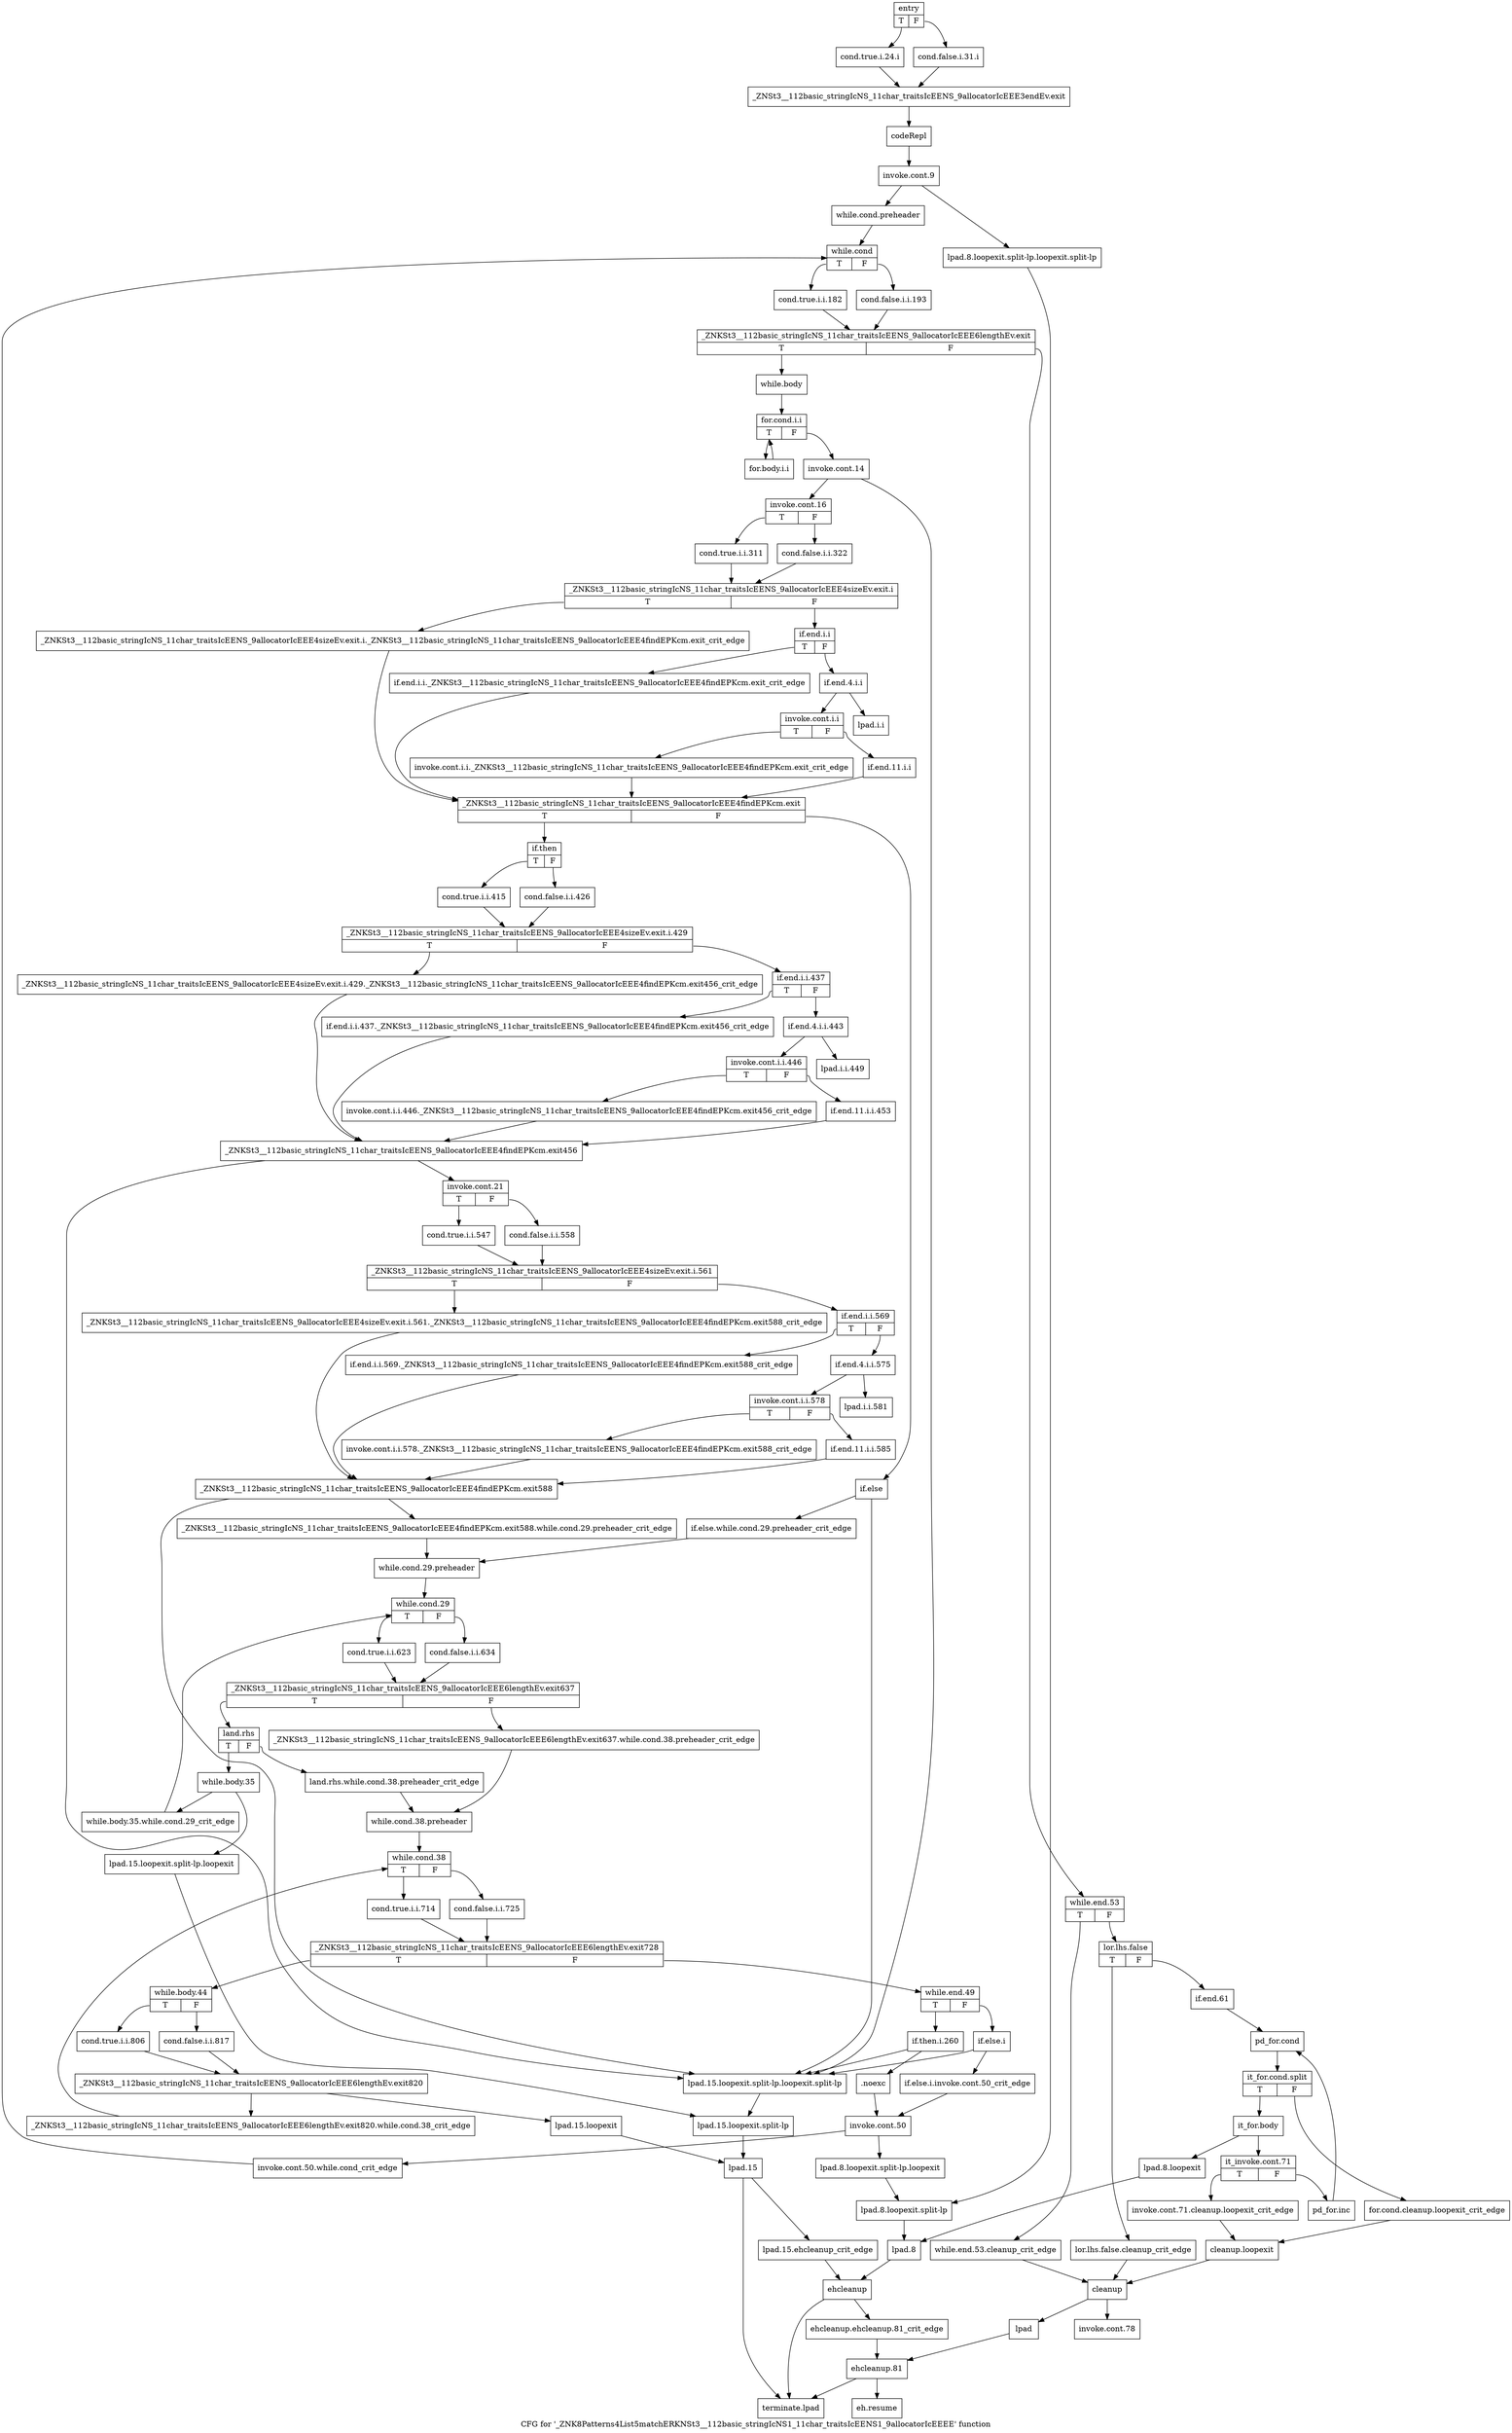 digraph "CFG for '_ZNK8Patterns4List5matchERKNSt3__112basic_stringIcNS1_11char_traitsIcEENS1_9allocatorIcEEEE' function" {
	label="CFG for '_ZNK8Patterns4List5matchERKNSt3__112basic_stringIcNS1_11char_traitsIcEENS1_9allocatorIcEEEE' function";

	Node0x68d6e30 [shape=record,label="{entry|{<s0>T|<s1>F}}"];
	Node0x68d6e30:s0 -> Node0x68d6e80;
	Node0x68d6e30:s1 -> Node0x68d6ed0;
	Node0x68d6e80 [shape=record,label="{cond.true.i.24.i}"];
	Node0x68d6e80 -> Node0x68d6f20;
	Node0x68d6ed0 [shape=record,label="{cond.false.i.31.i}"];
	Node0x68d6ed0 -> Node0x68d6f20;
	Node0x68d6f20 [shape=record,label="{_ZNSt3__112basic_stringIcNS_11char_traitsIcEENS_9allocatorIcEEE3endEv.exit}"];
	Node0x68d6f20 -> Node0x68d6f70;
	Node0x68d6f70 [shape=record,label="{codeRepl}"];
	Node0x68d6f70 -> Node0x68d6fc0;
	Node0x68d6fc0 [shape=record,label="{invoke.cont.9}"];
	Node0x68d6fc0 -> Node0x68d7010;
	Node0x68d6fc0 -> Node0x68d8050;
	Node0x68d7010 [shape=record,label="{while.cond.preheader}"];
	Node0x68d7010 -> Node0x68d7060;
	Node0x68d7060 [shape=record,label="{while.cond|{<s0>T|<s1>F}}"];
	Node0x68d7060:s0 -> Node0x68d70b0;
	Node0x68d7060:s1 -> Node0x68d7100;
	Node0x68d70b0 [shape=record,label="{cond.true.i.i.182}"];
	Node0x68d70b0 -> Node0x68d7150;
	Node0x68d7100 [shape=record,label="{cond.false.i.i.193}"];
	Node0x68d7100 -> Node0x68d7150;
	Node0x68d7150 [shape=record,label="{_ZNKSt3__112basic_stringIcNS_11char_traitsIcEENS_9allocatorIcEEE6lengthEv.exit|{<s0>T|<s1>F}}"];
	Node0x68d7150:s0 -> Node0x68d71a0;
	Node0x68d7150:s1 -> Node0x68d8c30;
	Node0x68d71a0 [shape=record,label="{while.body}"];
	Node0x68d71a0 -> Node0x68d71f0;
	Node0x68d71f0 [shape=record,label="{for.cond.i.i|{<s0>T|<s1>F}}"];
	Node0x68d71f0:s0 -> Node0x68d7240;
	Node0x68d71f0:s1 -> Node0x68d7290;
	Node0x68d7240 [shape=record,label="{for.body.i.i}"];
	Node0x68d7240 -> Node0x68d71f0;
	Node0x68d7290 [shape=record,label="{invoke.cont.14}"];
	Node0x68d7290 -> Node0x68d72e0;
	Node0x68d7290 -> Node0x68d81e0;
	Node0x68d72e0 [shape=record,label="{invoke.cont.16|{<s0>T|<s1>F}}"];
	Node0x68d72e0:s0 -> Node0x68d7330;
	Node0x68d72e0:s1 -> Node0x68d7380;
	Node0x68d7330 [shape=record,label="{cond.true.i.i.311}"];
	Node0x68d7330 -> Node0x68d73d0;
	Node0x68d7380 [shape=record,label="{cond.false.i.i.322}"];
	Node0x68d7380 -> Node0x68d73d0;
	Node0x68d73d0 [shape=record,label="{_ZNKSt3__112basic_stringIcNS_11char_traitsIcEENS_9allocatorIcEEE4sizeEv.exit.i|{<s0>T|<s1>F}}"];
	Node0x68d73d0:s0 -> Node0x68d7420;
	Node0x68d73d0:s1 -> Node0x68d7470;
	Node0x68d7420 [shape=record,label="{_ZNKSt3__112basic_stringIcNS_11char_traitsIcEENS_9allocatorIcEEE4sizeEv.exit.i._ZNKSt3__112basic_stringIcNS_11char_traitsIcEENS_9allocatorIcEEE4findEPKcm.exit_crit_edge}"];
	Node0x68d7420 -> Node0x68d76a0;
	Node0x68d7470 [shape=record,label="{if.end.i.i|{<s0>T|<s1>F}}"];
	Node0x68d7470:s0 -> Node0x68d74c0;
	Node0x68d7470:s1 -> Node0x68d7510;
	Node0x68d74c0 [shape=record,label="{if.end.i.i._ZNKSt3__112basic_stringIcNS_11char_traitsIcEENS_9allocatorIcEEE4findEPKcm.exit_crit_edge}"];
	Node0x68d74c0 -> Node0x68d76a0;
	Node0x68d7510 [shape=record,label="{if.end.4.i.i}"];
	Node0x68d7510 -> Node0x68d7560;
	Node0x68d7510 -> Node0x68d7600;
	Node0x68d7560 [shape=record,label="{invoke.cont.i.i|{<s0>T|<s1>F}}"];
	Node0x68d7560:s0 -> Node0x68d75b0;
	Node0x68d7560:s1 -> Node0x68d7650;
	Node0x68d75b0 [shape=record,label="{invoke.cont.i.i._ZNKSt3__112basic_stringIcNS_11char_traitsIcEENS_9allocatorIcEEE4findEPKcm.exit_crit_edge}"];
	Node0x68d75b0 -> Node0x68d76a0;
	Node0x68d7600 [shape=record,label="{lpad.i.i}"];
	Node0x68d7650 [shape=record,label="{if.end.11.i.i}"];
	Node0x68d7650 -> Node0x68d76a0;
	Node0x68d76a0 [shape=record,label="{_ZNKSt3__112basic_stringIcNS_11char_traitsIcEENS_9allocatorIcEEE4findEPKcm.exit|{<s0>T|<s1>F}}"];
	Node0x68d76a0:s0 -> Node0x68d76f0;
	Node0x68d76a0:s1 -> Node0x68d8320;
	Node0x68d76f0 [shape=record,label="{if.then|{<s0>T|<s1>F}}"];
	Node0x68d76f0:s0 -> Node0x68d7740;
	Node0x68d76f0:s1 -> Node0x68d7790;
	Node0x68d7740 [shape=record,label="{cond.true.i.i.415}"];
	Node0x68d7740 -> Node0x68d77e0;
	Node0x68d7790 [shape=record,label="{cond.false.i.i.426}"];
	Node0x68d7790 -> Node0x68d77e0;
	Node0x68d77e0 [shape=record,label="{_ZNKSt3__112basic_stringIcNS_11char_traitsIcEENS_9allocatorIcEEE4sizeEv.exit.i.429|{<s0>T|<s1>F}}"];
	Node0x68d77e0:s0 -> Node0x68d7830;
	Node0x68d77e0:s1 -> Node0x68d7880;
	Node0x68d7830 [shape=record,label="{_ZNKSt3__112basic_stringIcNS_11char_traitsIcEENS_9allocatorIcEEE4sizeEv.exit.i.429._ZNKSt3__112basic_stringIcNS_11char_traitsIcEENS_9allocatorIcEEE4findEPKcm.exit456_crit_edge}"];
	Node0x68d7830 -> Node0x68d7ab0;
	Node0x68d7880 [shape=record,label="{if.end.i.i.437|{<s0>T|<s1>F}}"];
	Node0x68d7880:s0 -> Node0x68d78d0;
	Node0x68d7880:s1 -> Node0x68d7920;
	Node0x68d78d0 [shape=record,label="{if.end.i.i.437._ZNKSt3__112basic_stringIcNS_11char_traitsIcEENS_9allocatorIcEEE4findEPKcm.exit456_crit_edge}"];
	Node0x68d78d0 -> Node0x68d7ab0;
	Node0x68d7920 [shape=record,label="{if.end.4.i.i.443}"];
	Node0x68d7920 -> Node0x68d7970;
	Node0x68d7920 -> Node0x68d7a10;
	Node0x68d7970 [shape=record,label="{invoke.cont.i.i.446|{<s0>T|<s1>F}}"];
	Node0x68d7970:s0 -> Node0x68d79c0;
	Node0x68d7970:s1 -> Node0x68d7a60;
	Node0x68d79c0 [shape=record,label="{invoke.cont.i.i.446._ZNKSt3__112basic_stringIcNS_11char_traitsIcEENS_9allocatorIcEEE4findEPKcm.exit456_crit_edge}"];
	Node0x68d79c0 -> Node0x68d7ab0;
	Node0x68d7a10 [shape=record,label="{lpad.i.i.449}"];
	Node0x68d7a60 [shape=record,label="{if.end.11.i.i.453}"];
	Node0x68d7a60 -> Node0x68d7ab0;
	Node0x68d7ab0 [shape=record,label="{_ZNKSt3__112basic_stringIcNS_11char_traitsIcEENS_9allocatorIcEEE4findEPKcm.exit456}"];
	Node0x68d7ab0 -> Node0x68d7b00;
	Node0x68d7ab0 -> Node0x68d81e0;
	Node0x68d7b00 [shape=record,label="{invoke.cont.21|{<s0>T|<s1>F}}"];
	Node0x68d7b00:s0 -> Node0x68d7b50;
	Node0x68d7b00:s1 -> Node0x68d7ba0;
	Node0x68d7b50 [shape=record,label="{cond.true.i.i.547}"];
	Node0x68d7b50 -> Node0x68d7bf0;
	Node0x68d7ba0 [shape=record,label="{cond.false.i.i.558}"];
	Node0x68d7ba0 -> Node0x68d7bf0;
	Node0x68d7bf0 [shape=record,label="{_ZNKSt3__112basic_stringIcNS_11char_traitsIcEENS_9allocatorIcEEE4sizeEv.exit.i.561|{<s0>T|<s1>F}}"];
	Node0x68d7bf0:s0 -> Node0x68d7c40;
	Node0x68d7bf0:s1 -> Node0x68d7c90;
	Node0x68d7c40 [shape=record,label="{_ZNKSt3__112basic_stringIcNS_11char_traitsIcEENS_9allocatorIcEEE4sizeEv.exit.i.561._ZNKSt3__112basic_stringIcNS_11char_traitsIcEENS_9allocatorIcEEE4findEPKcm.exit588_crit_edge}"];
	Node0x68d7c40 -> Node0x68d7ec0;
	Node0x68d7c90 [shape=record,label="{if.end.i.i.569|{<s0>T|<s1>F}}"];
	Node0x68d7c90:s0 -> Node0x68d7ce0;
	Node0x68d7c90:s1 -> Node0x68d7d30;
	Node0x68d7ce0 [shape=record,label="{if.end.i.i.569._ZNKSt3__112basic_stringIcNS_11char_traitsIcEENS_9allocatorIcEEE4findEPKcm.exit588_crit_edge}"];
	Node0x68d7ce0 -> Node0x68d7ec0;
	Node0x68d7d30 [shape=record,label="{if.end.4.i.i.575}"];
	Node0x68d7d30 -> Node0x68d7d80;
	Node0x68d7d30 -> Node0x68d7e20;
	Node0x68d7d80 [shape=record,label="{invoke.cont.i.i.578|{<s0>T|<s1>F}}"];
	Node0x68d7d80:s0 -> Node0x68d7dd0;
	Node0x68d7d80:s1 -> Node0x68d7e70;
	Node0x68d7dd0 [shape=record,label="{invoke.cont.i.i.578._ZNKSt3__112basic_stringIcNS_11char_traitsIcEENS_9allocatorIcEEE4findEPKcm.exit588_crit_edge}"];
	Node0x68d7dd0 -> Node0x68d7ec0;
	Node0x68d7e20 [shape=record,label="{lpad.i.i.581}"];
	Node0x68d7e70 [shape=record,label="{if.end.11.i.i.585}"];
	Node0x68d7e70 -> Node0x68d7ec0;
	Node0x68d7ec0 [shape=record,label="{_ZNKSt3__112basic_stringIcNS_11char_traitsIcEENS_9allocatorIcEEE4findEPKcm.exit588}"];
	Node0x68d7ec0 -> Node0x68d7f10;
	Node0x68d7ec0 -> Node0x68d81e0;
	Node0x68d7f10 [shape=record,label="{_ZNKSt3__112basic_stringIcNS_11char_traitsIcEENS_9allocatorIcEEE4findEPKcm.exit588.while.cond.29.preheader_crit_edge}"];
	Node0x68d7f10 -> Node0x68d83c0;
	Node0x68d7f60 [shape=record,label="{lpad}"];
	Node0x68d7f60 -> Node0x68d9130;
	Node0x68d7fb0 [shape=record,label="{lpad.8.loopexit}"];
	Node0x68d7fb0 -> Node0x68d80f0;
	Node0x68d8000 [shape=record,label="{lpad.8.loopexit.split-lp.loopexit}"];
	Node0x68d8000 -> Node0x68d80a0;
	Node0x68d8050 [shape=record,label="{lpad.8.loopexit.split-lp.loopexit.split-lp}"];
	Node0x68d8050 -> Node0x68d80a0;
	Node0x68d80a0 [shape=record,label="{lpad.8.loopexit.split-lp}"];
	Node0x68d80a0 -> Node0x68d80f0;
	Node0x68d80f0 [shape=record,label="{lpad.8}"];
	Node0x68d80f0 -> Node0x68d9090;
	Node0x68d8140 [shape=record,label="{lpad.15.loopexit}"];
	Node0x68d8140 -> Node0x68d8280;
	Node0x68d8190 [shape=record,label="{lpad.15.loopexit.split-lp.loopexit}"];
	Node0x68d8190 -> Node0x68d8230;
	Node0x68d81e0 [shape=record,label="{lpad.15.loopexit.split-lp.loopexit.split-lp}"];
	Node0x68d81e0 -> Node0x68d8230;
	Node0x68d8230 [shape=record,label="{lpad.15.loopexit.split-lp}"];
	Node0x68d8230 -> Node0x68d8280;
	Node0x68d8280 [shape=record,label="{lpad.15}"];
	Node0x68d8280 -> Node0x68d82d0;
	Node0x68d8280 -> Node0x68d91d0;
	Node0x68d82d0 [shape=record,label="{lpad.15.ehcleanup_crit_edge}"];
	Node0x68d82d0 -> Node0x68d9090;
	Node0x68d8320 [shape=record,label="{if.else}"];
	Node0x68d8320 -> Node0x68d8370;
	Node0x68d8320 -> Node0x68d81e0;
	Node0x68d8370 [shape=record,label="{if.else.while.cond.29.preheader_crit_edge}"];
	Node0x68d8370 -> Node0x68d83c0;
	Node0x68d83c0 [shape=record,label="{while.cond.29.preheader}"];
	Node0x68d83c0 -> Node0x68d8410;
	Node0x68d8410 [shape=record,label="{while.cond.29|{<s0>T|<s1>F}}"];
	Node0x68d8410:s0 -> Node0x68d8460;
	Node0x68d8410:s1 -> Node0x68d84b0;
	Node0x68d8460 [shape=record,label="{cond.true.i.i.623}"];
	Node0x68d8460 -> Node0x68d8500;
	Node0x68d84b0 [shape=record,label="{cond.false.i.i.634}"];
	Node0x68d84b0 -> Node0x68d8500;
	Node0x68d8500 [shape=record,label="{_ZNKSt3__112basic_stringIcNS_11char_traitsIcEENS_9allocatorIcEEE6lengthEv.exit637|{<s0>T|<s1>F}}"];
	Node0x68d8500:s0 -> Node0x68d85a0;
	Node0x68d8500:s1 -> Node0x68d8550;
	Node0x68d8550 [shape=record,label="{_ZNKSt3__112basic_stringIcNS_11char_traitsIcEENS_9allocatorIcEEE6lengthEv.exit637.while.cond.38.preheader_crit_edge}"];
	Node0x68d8550 -> Node0x68d8640;
	Node0x68d85a0 [shape=record,label="{land.rhs|{<s0>T|<s1>F}}"];
	Node0x68d85a0:s0 -> Node0x68d8690;
	Node0x68d85a0:s1 -> Node0x68d85f0;
	Node0x68d85f0 [shape=record,label="{land.rhs.while.cond.38.preheader_crit_edge}"];
	Node0x68d85f0 -> Node0x68d8640;
	Node0x68d8640 [shape=record,label="{while.cond.38.preheader}"];
	Node0x68d8640 -> Node0x68d8730;
	Node0x68d8690 [shape=record,label="{while.body.35}"];
	Node0x68d8690 -> Node0x68d86e0;
	Node0x68d8690 -> Node0x68d8190;
	Node0x68d86e0 [shape=record,label="{while.body.35.while.cond.29_crit_edge}"];
	Node0x68d86e0 -> Node0x68d8410;
	Node0x68d8730 [shape=record,label="{while.cond.38|{<s0>T|<s1>F}}"];
	Node0x68d8730:s0 -> Node0x68d8780;
	Node0x68d8730:s1 -> Node0x68d87d0;
	Node0x68d8780 [shape=record,label="{cond.true.i.i.714}"];
	Node0x68d8780 -> Node0x68d8820;
	Node0x68d87d0 [shape=record,label="{cond.false.i.i.725}"];
	Node0x68d87d0 -> Node0x68d8820;
	Node0x68d8820 [shape=record,label="{_ZNKSt3__112basic_stringIcNS_11char_traitsIcEENS_9allocatorIcEEE6lengthEv.exit728|{<s0>T|<s1>F}}"];
	Node0x68d8820:s0 -> Node0x68d8870;
	Node0x68d8820:s1 -> Node0x68d8a00;
	Node0x68d8870 [shape=record,label="{while.body.44|{<s0>T|<s1>F}}"];
	Node0x68d8870:s0 -> Node0x68d88c0;
	Node0x68d8870:s1 -> Node0x68d8910;
	Node0x68d88c0 [shape=record,label="{cond.true.i.i.806}"];
	Node0x68d88c0 -> Node0x68d8960;
	Node0x68d8910 [shape=record,label="{cond.false.i.i.817}"];
	Node0x68d8910 -> Node0x68d8960;
	Node0x68d8960 [shape=record,label="{_ZNKSt3__112basic_stringIcNS_11char_traitsIcEENS_9allocatorIcEEE6lengthEv.exit820}"];
	Node0x68d8960 -> Node0x68d89b0;
	Node0x68d8960 -> Node0x68d8140;
	Node0x68d89b0 [shape=record,label="{_ZNKSt3__112basic_stringIcNS_11char_traitsIcEENS_9allocatorIcEEE6lengthEv.exit820.while.cond.38_crit_edge}"];
	Node0x68d89b0 -> Node0x68d8730;
	Node0x68d8a00 [shape=record,label="{while.end.49|{<s0>T|<s1>F}}"];
	Node0x68d8a00:s0 -> Node0x68d8a50;
	Node0x68d8a00:s1 -> Node0x68d8af0;
	Node0x68d8a50 [shape=record,label="{if.then.i.260}"];
	Node0x68d8a50 -> Node0x68d8aa0;
	Node0x68d8a50 -> Node0x68d81e0;
	Node0x68d8aa0 [shape=record,label="{.noexc}"];
	Node0x68d8aa0 -> Node0x68d8b90;
	Node0x68d8af0 [shape=record,label="{if.else.i}"];
	Node0x68d8af0 -> Node0x68d8b40;
	Node0x68d8af0 -> Node0x68d81e0;
	Node0x68d8b40 [shape=record,label="{if.else.i.invoke.cont.50_crit_edge}"];
	Node0x68d8b40 -> Node0x68d8b90;
	Node0x68d8b90 [shape=record,label="{invoke.cont.50}"];
	Node0x68d8b90 -> Node0x68d8be0;
	Node0x68d8b90 -> Node0x68d8000;
	Node0x68d8be0 [shape=record,label="{invoke.cont.50.while.cond_crit_edge}"];
	Node0x68d8be0 -> Node0x68d7060;
	Node0x68d8c30 [shape=record,label="{while.end.53|{<s0>T|<s1>F}}"];
	Node0x68d8c30:s0 -> Node0x68d8c80;
	Node0x68d8c30:s1 -> Node0x68d8cd0;
	Node0x68d8c80 [shape=record,label="{while.end.53.cleanup_crit_edge}"];
	Node0x68d8c80 -> Node0x68d8ff0;
	Node0x68d8cd0 [shape=record,label="{lor.lhs.false|{<s0>T|<s1>F}}"];
	Node0x68d8cd0:s0 -> Node0x68d8d20;
	Node0x68d8cd0:s1 -> Node0x68d8d70;
	Node0x68d8d20 [shape=record,label="{lor.lhs.false.cleanup_crit_edge}"];
	Node0x68d8d20 -> Node0x68d8ff0;
	Node0x68d8d70 [shape=record,label="{if.end.61}"];
	Node0x68d8d70 -> Node0x68d8dc0;
	Node0x68d8dc0 [shape=record,label="{pd_for.cond}"];
	Node0x68d8dc0 -> Node0xaec2fc0;
	Node0xaec2fc0 [shape=record,label="{it_for.cond.split|{<s0>T|<s1>F}}"];
	Node0xaec2fc0:s0 -> Node0x68d8e60;
	Node0xaec2fc0:s1 -> Node0x68d8e10;
	Node0x68d8e10 [shape=record,label="{for.cond.cleanup.loopexit_crit_edge}"];
	Node0x68d8e10 -> Node0x68d8fa0;
	Node0x68d8e60 [shape=record,label="{it_for.body}"];
	Node0x68d8e60 -> Node0x68d8eb0;
	Node0x68d8e60 -> Node0x68d7fb0;
	Node0x68d8eb0 [shape=record,label="{it_invoke.cont.71|{<s0>T|<s1>F}}"];
	Node0x68d8eb0:s0 -> Node0x68d8f00;
	Node0x68d8eb0:s1 -> Node0x68d8f50;
	Node0x68d8f00 [shape=record,label="{invoke.cont.71.cleanup.loopexit_crit_edge}"];
	Node0x68d8f00 -> Node0x68d8fa0;
	Node0x68d8f50 [shape=record,label="{pd_for.inc}"];
	Node0x68d8f50 -> Node0x68d8dc0;
	Node0x68d8fa0 [shape=record,label="{cleanup.loopexit}"];
	Node0x68d8fa0 -> Node0x68d8ff0;
	Node0x68d8ff0 [shape=record,label="{cleanup}"];
	Node0x68d8ff0 -> Node0x68d9040;
	Node0x68d8ff0 -> Node0x68d7f60;
	Node0x68d9040 [shape=record,label="{invoke.cont.78}"];
	Node0x68d9090 [shape=record,label="{ehcleanup}"];
	Node0x68d9090 -> Node0x68d90e0;
	Node0x68d9090 -> Node0x68d91d0;
	Node0x68d90e0 [shape=record,label="{ehcleanup.ehcleanup.81_crit_edge}"];
	Node0x68d90e0 -> Node0x68d9130;
	Node0x68d9130 [shape=record,label="{ehcleanup.81}"];
	Node0x68d9130 -> Node0x68d9180;
	Node0x68d9130 -> Node0x68d91d0;
	Node0x68d9180 [shape=record,label="{eh.resume}"];
	Node0x68d91d0 [shape=record,label="{terminate.lpad}"];
}
